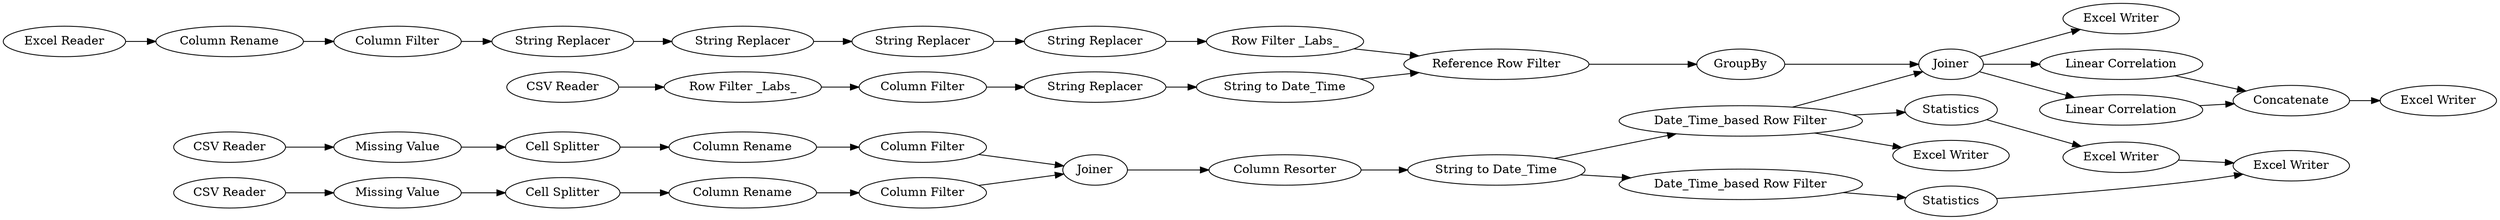 digraph {
	6 -> 33
	5 -> 8
	55 -> 50
	56 -> 58
	73 -> 76
	68 -> 67
	68 -> 70
	36 -> 74
	10 -> 6
	25 -> 50
	1 -> 24
	35 -> 73
	61 -> 25
	64 -> 61
	33 -> 34
	53 -> 52
	62 -> 55
	78 -> 80
	76 -> 77
	67 -> 80
	19 -> 16
	35 -> 68
	35 -> 71
	15 -> 17
	3 -> 5
	24 -> 64
	4 -> 15
	75 -> 77
	16 -> 33
	50 -> 65
	2 -> 53
	58 -> 60
	36 -> 35
	8 -> 10
	68 -> 78
	34 -> 36
	74 -> 75
	52 -> 56
	17 -> 19
	60 -> 62
	65 -> 68
	80 -> 81
	55 [label="Row Filter _Labs_"]
	58 [label="String Replacer"]
	8 [label="Cell Splitter"]
	74 [label="Date_Time_based Row Filter"]
	17 [label="Cell Splitter"]
	3 [label="CSV Reader"]
	19 [label="Column Rename"]
	78 [label="Linear Correlation"]
	80 [label=Concatenate]
	24 [label="Row Filter _Labs_"]
	64 [label="Column Filter"]
	56 [label="String Replacer"]
	6 [label="Column Filter"]
	15 [label="Missing Value"]
	25 [label="String to Date_Time"]
	10 [label="Column Rename"]
	75 [label=Statistics]
	16 [label="Column Filter"]
	50 [label="Reference Row Filter"]
	1 [label="CSV Reader"]
	53 [label="Column Rename"]
	68 [label=Joiner]
	67 [label="Linear Correlation"]
	4 [label="CSV Reader"]
	61 [label="String Replacer"]
	76 [label="Excel Writer"]
	77 [label="Excel Writer"]
	73 [label=Statistics]
	60 [label="String Replacer"]
	81 [label="Excel Writer"]
	5 [label="Missing Value"]
	35 [label="Date_Time_based Row Filter"]
	62 [label="String Replacer"]
	34 [label="Column Resorter"]
	70 [label="Excel Writer"]
	71 [label="Excel Writer"]
	36 [label="String to Date_Time"]
	65 [label=GroupBy]
	52 [label="Column Filter"]
	33 [label=Joiner]
	2 [label="Excel Reader"]
	rankdir=LR
}
